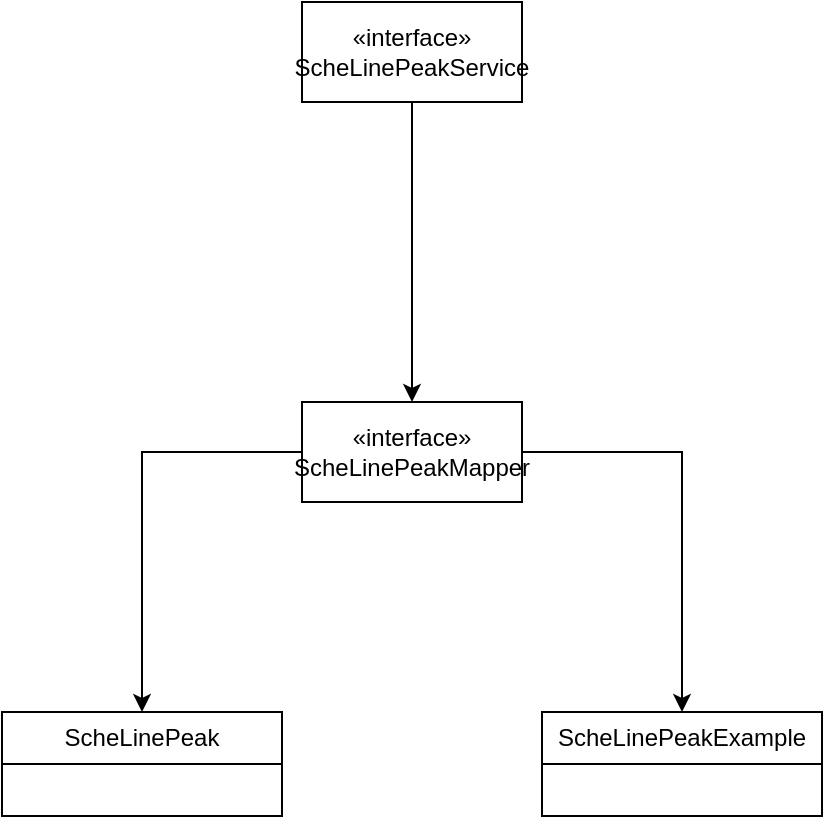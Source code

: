 <mxfile version="21.6.8" type="github">
  <diagram name="第 1 页" id="HTkbHu2IwPKejx1w4vJ7">
    <mxGraphModel dx="1379" dy="796" grid="1" gridSize="10" guides="1" tooltips="1" connect="1" arrows="1" fold="1" page="1" pageScale="1" pageWidth="827" pageHeight="1169" math="0" shadow="0">
      <root>
        <mxCell id="0" />
        <mxCell id="1" parent="0" />
        <mxCell id="OYMxmkAkwHmNbrW3Jc6o-12" style="edgeStyle=orthogonalEdgeStyle;rounded=0;orthogonalLoop=1;jettySize=auto;html=1;" edge="1" parent="1" source="OYMxmkAkwHmNbrW3Jc6o-1" target="OYMxmkAkwHmNbrW3Jc6o-2">
          <mxGeometry relative="1" as="geometry" />
        </mxCell>
        <mxCell id="OYMxmkAkwHmNbrW3Jc6o-1" value="«interface»&lt;br&gt;ScheLinePeakService" style="html=1;whiteSpace=wrap;" vertex="1" parent="1">
          <mxGeometry x="170" y="120" width="110" height="50" as="geometry" />
        </mxCell>
        <mxCell id="OYMxmkAkwHmNbrW3Jc6o-10" style="edgeStyle=orthogonalEdgeStyle;rounded=0;orthogonalLoop=1;jettySize=auto;html=1;entryX=0.5;entryY=0;entryDx=0;entryDy=0;" edge="1" parent="1" source="OYMxmkAkwHmNbrW3Jc6o-2" target="OYMxmkAkwHmNbrW3Jc6o-4">
          <mxGeometry relative="1" as="geometry" />
        </mxCell>
        <mxCell id="OYMxmkAkwHmNbrW3Jc6o-11" style="edgeStyle=orthogonalEdgeStyle;rounded=0;orthogonalLoop=1;jettySize=auto;html=1;" edge="1" parent="1" source="OYMxmkAkwHmNbrW3Jc6o-2" target="OYMxmkAkwHmNbrW3Jc6o-8">
          <mxGeometry relative="1" as="geometry" />
        </mxCell>
        <mxCell id="OYMxmkAkwHmNbrW3Jc6o-2" value="«interface»&lt;br&gt;ScheLinePeakMapper" style="html=1;whiteSpace=wrap;" vertex="1" parent="1">
          <mxGeometry x="170" y="320" width="110" height="50" as="geometry" />
        </mxCell>
        <mxCell id="OYMxmkAkwHmNbrW3Jc6o-4" value="ScheLinePeak" style="swimlane;fontStyle=0;childLayout=stackLayout;horizontal=1;startSize=26;fillColor=none;horizontalStack=0;resizeParent=1;resizeParentMax=0;resizeLast=0;collapsible=1;marginBottom=0;whiteSpace=wrap;html=1;" vertex="1" parent="1">
          <mxGeometry x="20" y="475" width="140" height="52" as="geometry" />
        </mxCell>
        <mxCell id="OYMxmkAkwHmNbrW3Jc6o-5" value="&amp;nbsp;" style="text;strokeColor=none;fillColor=none;align=left;verticalAlign=top;spacingLeft=4;spacingRight=4;overflow=hidden;rotatable=0;points=[[0,0.5],[1,0.5]];portConstraint=eastwest;whiteSpace=wrap;html=1;" vertex="1" parent="OYMxmkAkwHmNbrW3Jc6o-4">
          <mxGeometry y="26" width="140" height="26" as="geometry" />
        </mxCell>
        <mxCell id="OYMxmkAkwHmNbrW3Jc6o-8" value="ScheLinePeakExample" style="swimlane;fontStyle=0;childLayout=stackLayout;horizontal=1;startSize=26;fillColor=none;horizontalStack=0;resizeParent=1;resizeParentMax=0;resizeLast=0;collapsible=1;marginBottom=0;whiteSpace=wrap;html=1;" vertex="1" parent="1">
          <mxGeometry x="290" y="475" width="140" height="52" as="geometry" />
        </mxCell>
        <mxCell id="OYMxmkAkwHmNbrW3Jc6o-9" value="&amp;nbsp;" style="text;strokeColor=none;fillColor=none;align=left;verticalAlign=top;spacingLeft=4;spacingRight=4;overflow=hidden;rotatable=0;points=[[0,0.5],[1,0.5]];portConstraint=eastwest;whiteSpace=wrap;html=1;" vertex="1" parent="OYMxmkAkwHmNbrW3Jc6o-8">
          <mxGeometry y="26" width="140" height="26" as="geometry" />
        </mxCell>
      </root>
    </mxGraphModel>
  </diagram>
</mxfile>
